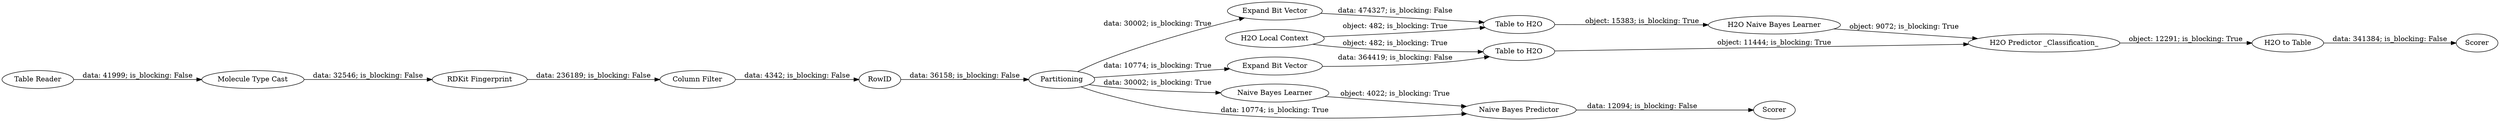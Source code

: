 digraph {
	"6286280451945775739_92" [label=Scorer]
	"6286280451945775739_60" [label="Table to H2O"]
	"6286280451945775739_349" [label=RowID]
	"6286280451945775739_344" [label="Table Reader"]
	"6286280451945775739_55" [label="H2O Local Context"]
	"6286280451945775739_348" [label="Column Filter"]
	"6286280451945775739_56" [label="Expand Bit Vector"]
	"6286280451945775739_59" [label="H2O Predictor _Classification_"]
	"6286280451945775739_5" [label=Partitioning]
	"6286280451945775739_53" [label="H2O Naive Bayes Learner"]
	"6286280451945775739_54" [label="Table to H2O"]
	"6286280451945775739_253" [label="RDKit Fingerprint"]
	"6286280451945775739_88" [label="H2O to Table"]
	"6286280451945775739_58" [label="Expand Bit Vector"]
	"6286280451945775739_345" [label="Molecule Type Cast"]
	"6286280451945775739_4" [label="Naive Bayes Learner"]
	"6286280451945775739_6" [label="Naive Bayes Predictor"]
	"6286280451945775739_9" [label=Scorer]
	"6286280451945775739_5" -> "6286280451945775739_56" [label="data: 30002; is_blocking: True"]
	"6286280451945775739_56" -> "6286280451945775739_54" [label="data: 474327; is_blocking: False"]
	"6286280451945775739_53" -> "6286280451945775739_59" [label="object: 9072; is_blocking: True"]
	"6286280451945775739_349" -> "6286280451945775739_5" [label="data: 36158; is_blocking: False"]
	"6286280451945775739_4" -> "6286280451945775739_6" [label="object: 4022; is_blocking: True"]
	"6286280451945775739_348" -> "6286280451945775739_349" [label="data: 4342; is_blocking: False"]
	"6286280451945775739_345" -> "6286280451945775739_253" [label="data: 32546; is_blocking: False"]
	"6286280451945775739_5" -> "6286280451945775739_6" [label="data: 10774; is_blocking: True"]
	"6286280451945775739_54" -> "6286280451945775739_53" [label="object: 15383; is_blocking: True"]
	"6286280451945775739_5" -> "6286280451945775739_4" [label="data: 30002; is_blocking: True"]
	"6286280451945775739_5" -> "6286280451945775739_58" [label="data: 10774; is_blocking: True"]
	"6286280451945775739_253" -> "6286280451945775739_348" [label="data: 236189; is_blocking: False"]
	"6286280451945775739_58" -> "6286280451945775739_60" [label="data: 364419; is_blocking: False"]
	"6286280451945775739_6" -> "6286280451945775739_9" [label="data: 12094; is_blocking: False"]
	"6286280451945775739_88" -> "6286280451945775739_92" [label="data: 341384; is_blocking: False"]
	"6286280451945775739_55" -> "6286280451945775739_54" [label="object: 482; is_blocking: True"]
	"6286280451945775739_344" -> "6286280451945775739_345" [label="data: 41999; is_blocking: False"]
	"6286280451945775739_55" -> "6286280451945775739_60" [label="object: 482; is_blocking: True"]
	"6286280451945775739_59" -> "6286280451945775739_88" [label="object: 12291; is_blocking: True"]
	"6286280451945775739_60" -> "6286280451945775739_59" [label="object: 11444; is_blocking: True"]
	rankdir=LR
}
